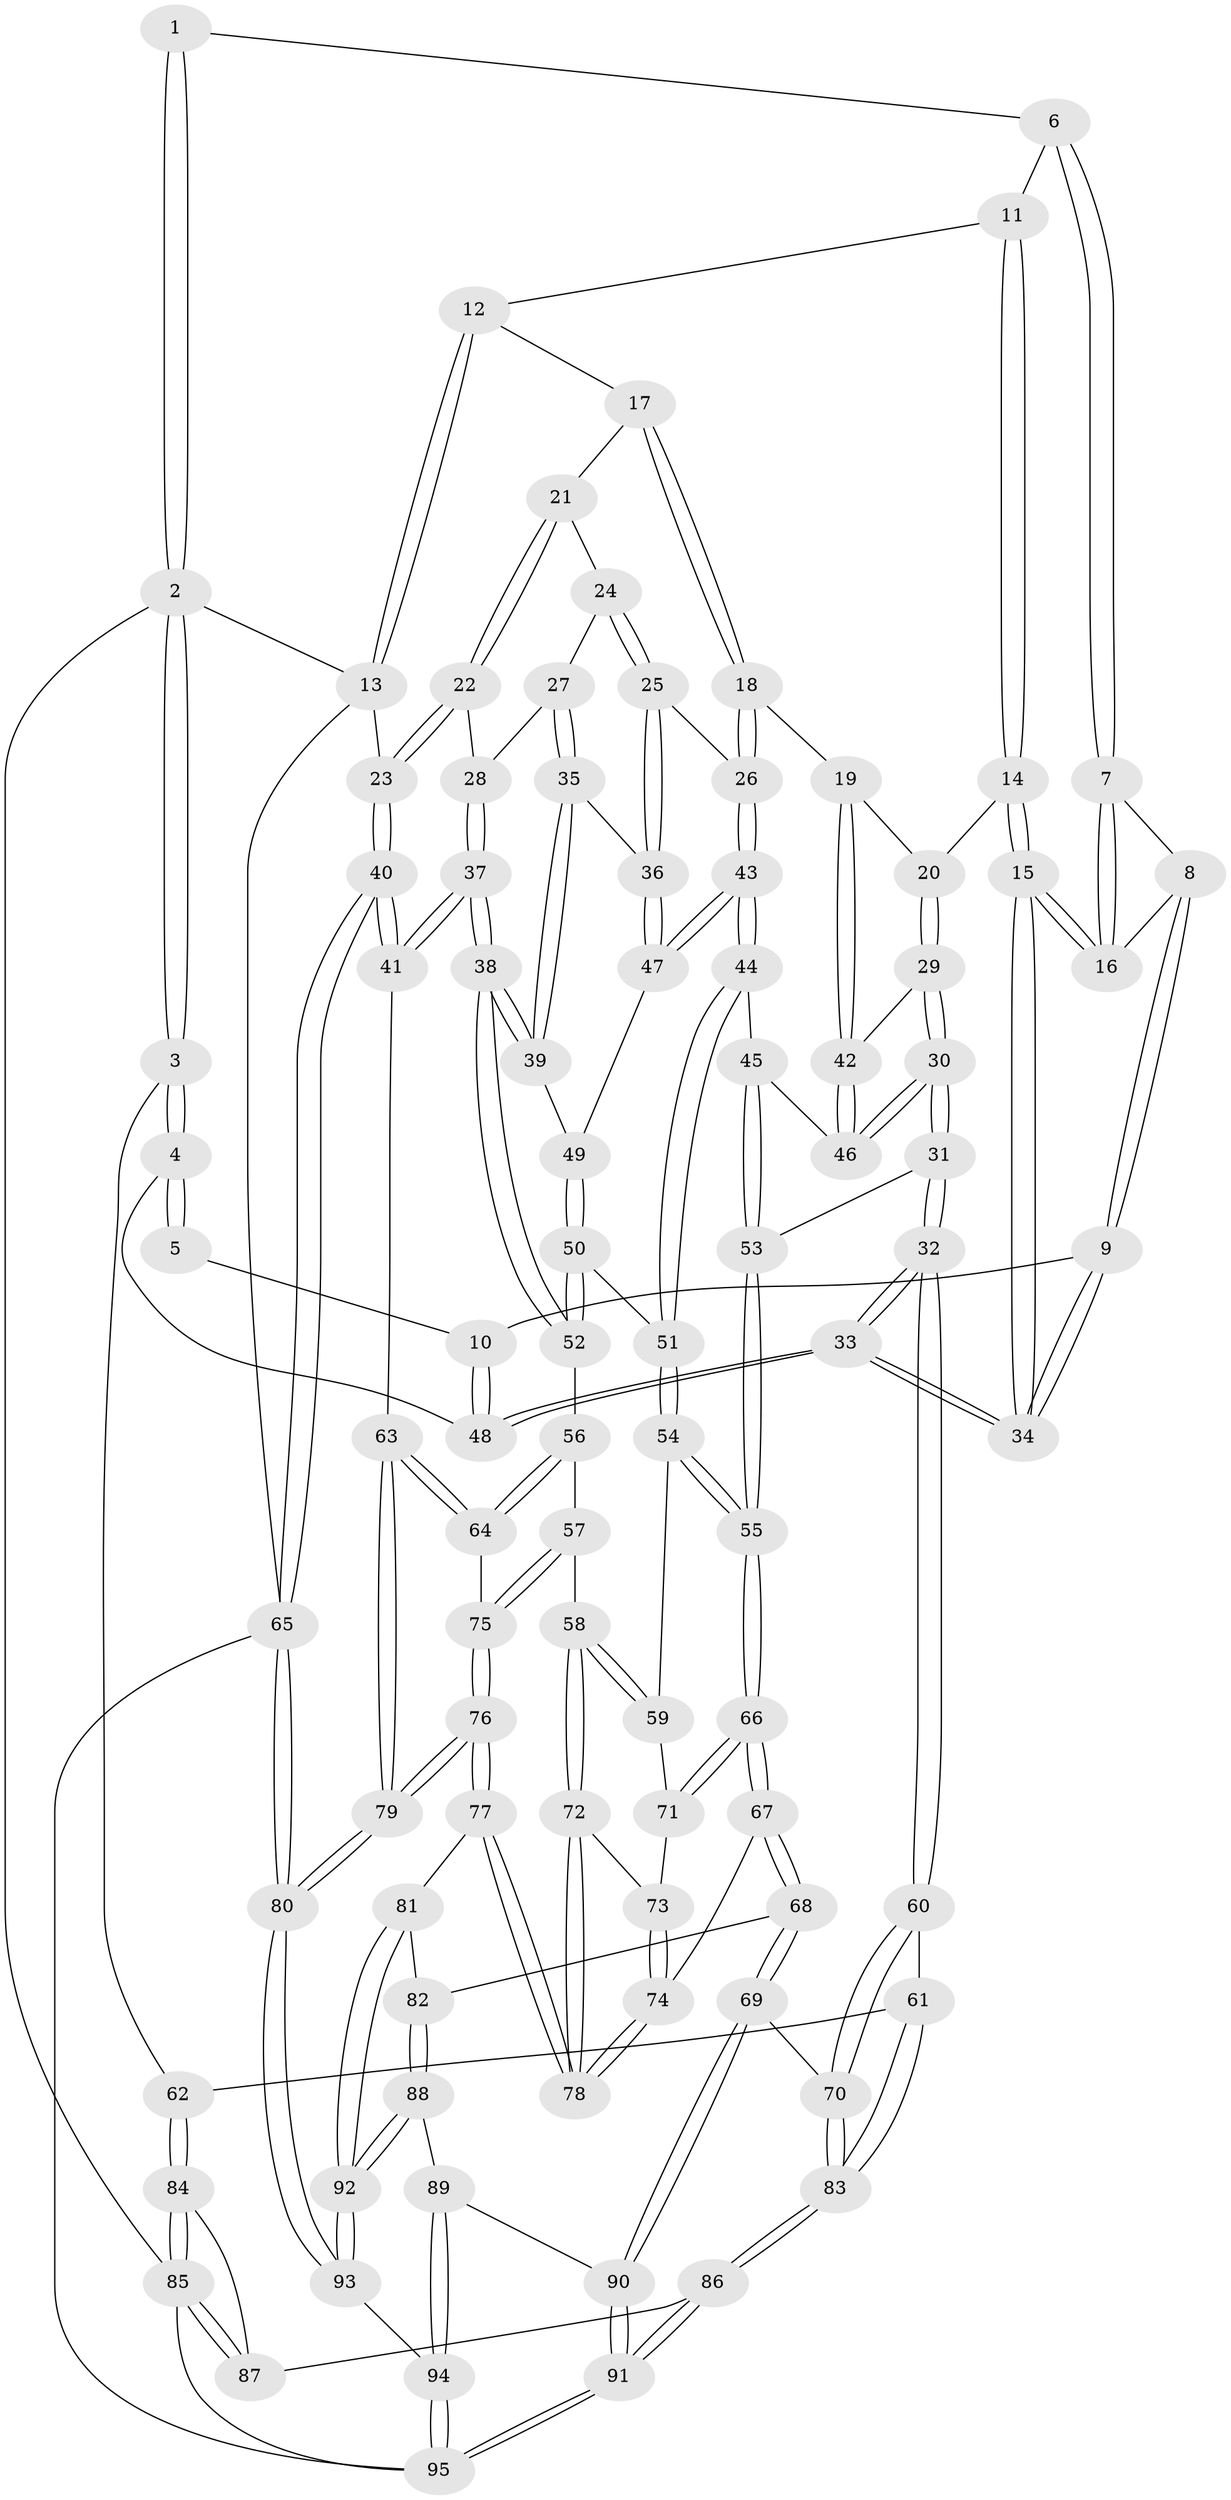 // coarse degree distribution, {2: 0.125, 4: 0.20833333333333334, 3: 0.6041666666666666, 5: 0.0625}
// Generated by graph-tools (version 1.1) at 2025/54/03/04/25 22:54:31]
// undirected, 95 vertices, 234 edges
graph export_dot {
  node [color=gray90,style=filled];
  1 [pos="+0.1719142128006786+0"];
  2 [pos="+0+0"];
  3 [pos="+0+0.3972820876338519"];
  4 [pos="+0.0013185617182708055+0.3290475638968749"];
  5 [pos="+0.10830796804033056+0.08032400557107225"];
  6 [pos="+0.26359570462592813+0"];
  7 [pos="+0.27750634441813127+0.005783111419913726"];
  8 [pos="+0.17856003564593376+0.2180187172390779"];
  9 [pos="+0.16712926557049518+0.23295750127570652"];
  10 [pos="+0.1640619742003851+0.23403388802726696"];
  11 [pos="+0.45413299629595044+0"];
  12 [pos="+0.6558663456697656+0"];
  13 [pos="+1+0"];
  14 [pos="+0.4481927317828516+0.2086703819605443"];
  15 [pos="+0.37271138651809477+0.24457749767017353"];
  16 [pos="+0.3466601945329322+0.19752550170036032"];
  17 [pos="+0.6755830959936089+0.01725057370444761"];
  18 [pos="+0.6561524448718795+0.10069731033129582"];
  19 [pos="+0.6272579382104695+0.14766384015045222"];
  20 [pos="+0.4844870500087729+0.20562612101841551"];
  21 [pos="+0.8469904798763491+0.14001089342852624"];
  22 [pos="+1+0.13344637357487052"];
  23 [pos="+1+0"];
  24 [pos="+0.8516429468041289+0.21253056863091577"];
  25 [pos="+0.8207880078417702+0.2505806574598862"];
  26 [pos="+0.763385207369931+0.25269193695150227"];
  27 [pos="+0.9098512616931569+0.24577132118974215"];
  28 [pos="+0.9528831892061645+0.2340381876733139"];
  29 [pos="+0.5189989588012736+0.29044539803016994"];
  30 [pos="+0.48480503700010846+0.3716806405083287"];
  31 [pos="+0.43831809926319487+0.42274121383234803"];
  32 [pos="+0.37403749875392034+0.4231717324450107"];
  33 [pos="+0.3588273047091334+0.3879550536004901"];
  34 [pos="+0.3531821485660942+0.33125112556225794"];
  35 [pos="+0.8904018528298794+0.2852537272837274"];
  36 [pos="+0.8359108289087607+0.2777824800656921"];
  37 [pos="+0.9701519037389839+0.41648159585047945"];
  38 [pos="+0.9510851312649572+0.41437945508346036"];
  39 [pos="+0.9038636868326243+0.34637313443851137"];
  40 [pos="+1+0.46656278625645264"];
  41 [pos="+1+0.46670845195979554"];
  42 [pos="+0.6207552461148506+0.25042396317063753"];
  43 [pos="+0.7506854294583136+0.3105812431074511"];
  44 [pos="+0.7103571839034556+0.37856365007964493"];
  45 [pos="+0.6727400398702673+0.36323249269984276"];
  46 [pos="+0.6285466413093322+0.29367333279607477"];
  47 [pos="+0.8308385864131081+0.31354529866738484"];
  48 [pos="+0.01749451511237061+0.32443566782261357"];
  49 [pos="+0.8318493903162688+0.31566028003503827"];
  50 [pos="+0.7936574327409862+0.41340761822137123"];
  51 [pos="+0.7311415273011881+0.4072774945021383"];
  52 [pos="+0.8654708183562251+0.4397649788927425"];
  53 [pos="+0.5221655824982294+0.4564858445463389"];
  54 [pos="+0.7107450020384082+0.47628878344410985"];
  55 [pos="+0.5513899679568414+0.4931313617865358"];
  56 [pos="+0.8610005124472123+0.4542043971778983"];
  57 [pos="+0.7677927150883821+0.554638021951503"];
  58 [pos="+0.7471552583168771+0.5477794081587958"];
  59 [pos="+0.7144288870117425+0.5045693876032483"];
  60 [pos="+0.2769081195025354+0.6113978348126389"];
  61 [pos="+0.00479884773241583+0.5517891976450577"];
  62 [pos="+0+0.5119536960448062"];
  63 [pos="+0.9203966999414437+0.6100373262296676"];
  64 [pos="+0.8607474316383653+0.581469823638606"];
  65 [pos="+1+1"];
  66 [pos="+0.5687513105993793+0.5449779804157953"];
  67 [pos="+0.556642335175218+0.6411163534672257"];
  68 [pos="+0.43304655325739244+0.6908289923000491"];
  69 [pos="+0.3136630859450599+0.6837284926453424"];
  70 [pos="+0.313470395019641+0.6835841438022107"];
  71 [pos="+0.6560424491807051+0.5510743683815604"];
  72 [pos="+0.7199737858094769+0.5895785430887108"];
  73 [pos="+0.6644211781929651+0.5874049548457627"];
  74 [pos="+0.6283848573406562+0.6755747262823003"];
  75 [pos="+0.8076999596529802+0.5914092825292295"];
  76 [pos="+0.7476583284755824+0.7876523364102577"];
  77 [pos="+0.7280750037889785+0.7821113163327166"];
  78 [pos="+0.6994900396019642+0.7402727905118119"];
  79 [pos="+0.902959418534579+0.8863692015743602"];
  80 [pos="+1+1"];
  81 [pos="+0.6282868702221249+0.8297193358680234"];
  82 [pos="+0.5428327210502609+0.8045539460388592"];
  83 [pos="+0.13386686361380035+0.8742495588786872"];
  84 [pos="+0+0.7078370429883365"];
  85 [pos="+0+1"];
  86 [pos="+0.1302832758264732+0.8800089714830849"];
  87 [pos="+0.08894959626335644+0.8700663142635096"];
  88 [pos="+0.4493186049752763+0.8964995950196101"];
  89 [pos="+0.40375523059441104+0.8804161757577758"];
  90 [pos="+0.3446352084782341+0.7890660861724814"];
  91 [pos="+0.18679201340366747+1"];
  92 [pos="+0.5460070936150117+0.9908235284944129"];
  93 [pos="+0.5689811382482494+1"];
  94 [pos="+0.2298297697101799+1"];
  95 [pos="+0.1992151418057766+1"];
  1 -- 2;
  1 -- 2;
  1 -- 6;
  2 -- 3;
  2 -- 3;
  2 -- 13;
  2 -- 85;
  3 -- 4;
  3 -- 4;
  3 -- 62;
  4 -- 5;
  4 -- 5;
  4 -- 48;
  5 -- 10;
  6 -- 7;
  6 -- 7;
  6 -- 11;
  7 -- 8;
  7 -- 16;
  7 -- 16;
  8 -- 9;
  8 -- 9;
  8 -- 16;
  9 -- 10;
  9 -- 34;
  9 -- 34;
  10 -- 48;
  10 -- 48;
  11 -- 12;
  11 -- 14;
  11 -- 14;
  12 -- 13;
  12 -- 13;
  12 -- 17;
  13 -- 23;
  13 -- 65;
  14 -- 15;
  14 -- 15;
  14 -- 20;
  15 -- 16;
  15 -- 16;
  15 -- 34;
  15 -- 34;
  17 -- 18;
  17 -- 18;
  17 -- 21;
  18 -- 19;
  18 -- 26;
  18 -- 26;
  19 -- 20;
  19 -- 42;
  19 -- 42;
  20 -- 29;
  20 -- 29;
  21 -- 22;
  21 -- 22;
  21 -- 24;
  22 -- 23;
  22 -- 23;
  22 -- 28;
  23 -- 40;
  23 -- 40;
  24 -- 25;
  24 -- 25;
  24 -- 27;
  25 -- 26;
  25 -- 36;
  25 -- 36;
  26 -- 43;
  26 -- 43;
  27 -- 28;
  27 -- 35;
  27 -- 35;
  28 -- 37;
  28 -- 37;
  29 -- 30;
  29 -- 30;
  29 -- 42;
  30 -- 31;
  30 -- 31;
  30 -- 46;
  30 -- 46;
  31 -- 32;
  31 -- 32;
  31 -- 53;
  32 -- 33;
  32 -- 33;
  32 -- 60;
  32 -- 60;
  33 -- 34;
  33 -- 34;
  33 -- 48;
  33 -- 48;
  35 -- 36;
  35 -- 39;
  35 -- 39;
  36 -- 47;
  36 -- 47;
  37 -- 38;
  37 -- 38;
  37 -- 41;
  37 -- 41;
  38 -- 39;
  38 -- 39;
  38 -- 52;
  38 -- 52;
  39 -- 49;
  40 -- 41;
  40 -- 41;
  40 -- 65;
  40 -- 65;
  41 -- 63;
  42 -- 46;
  42 -- 46;
  43 -- 44;
  43 -- 44;
  43 -- 47;
  43 -- 47;
  44 -- 45;
  44 -- 51;
  44 -- 51;
  45 -- 46;
  45 -- 53;
  45 -- 53;
  47 -- 49;
  49 -- 50;
  49 -- 50;
  50 -- 51;
  50 -- 52;
  50 -- 52;
  51 -- 54;
  51 -- 54;
  52 -- 56;
  53 -- 55;
  53 -- 55;
  54 -- 55;
  54 -- 55;
  54 -- 59;
  55 -- 66;
  55 -- 66;
  56 -- 57;
  56 -- 64;
  56 -- 64;
  57 -- 58;
  57 -- 75;
  57 -- 75;
  58 -- 59;
  58 -- 59;
  58 -- 72;
  58 -- 72;
  59 -- 71;
  60 -- 61;
  60 -- 70;
  60 -- 70;
  61 -- 62;
  61 -- 83;
  61 -- 83;
  62 -- 84;
  62 -- 84;
  63 -- 64;
  63 -- 64;
  63 -- 79;
  63 -- 79;
  64 -- 75;
  65 -- 80;
  65 -- 80;
  65 -- 95;
  66 -- 67;
  66 -- 67;
  66 -- 71;
  66 -- 71;
  67 -- 68;
  67 -- 68;
  67 -- 74;
  68 -- 69;
  68 -- 69;
  68 -- 82;
  69 -- 70;
  69 -- 90;
  69 -- 90;
  70 -- 83;
  70 -- 83;
  71 -- 73;
  72 -- 73;
  72 -- 78;
  72 -- 78;
  73 -- 74;
  73 -- 74;
  74 -- 78;
  74 -- 78;
  75 -- 76;
  75 -- 76;
  76 -- 77;
  76 -- 77;
  76 -- 79;
  76 -- 79;
  77 -- 78;
  77 -- 78;
  77 -- 81;
  79 -- 80;
  79 -- 80;
  80 -- 93;
  80 -- 93;
  81 -- 82;
  81 -- 92;
  81 -- 92;
  82 -- 88;
  82 -- 88;
  83 -- 86;
  83 -- 86;
  84 -- 85;
  84 -- 85;
  84 -- 87;
  85 -- 95;
  85 -- 87;
  85 -- 87;
  86 -- 87;
  86 -- 91;
  86 -- 91;
  88 -- 89;
  88 -- 92;
  88 -- 92;
  89 -- 90;
  89 -- 94;
  89 -- 94;
  90 -- 91;
  90 -- 91;
  91 -- 95;
  91 -- 95;
  92 -- 93;
  92 -- 93;
  93 -- 94;
  94 -- 95;
  94 -- 95;
}
